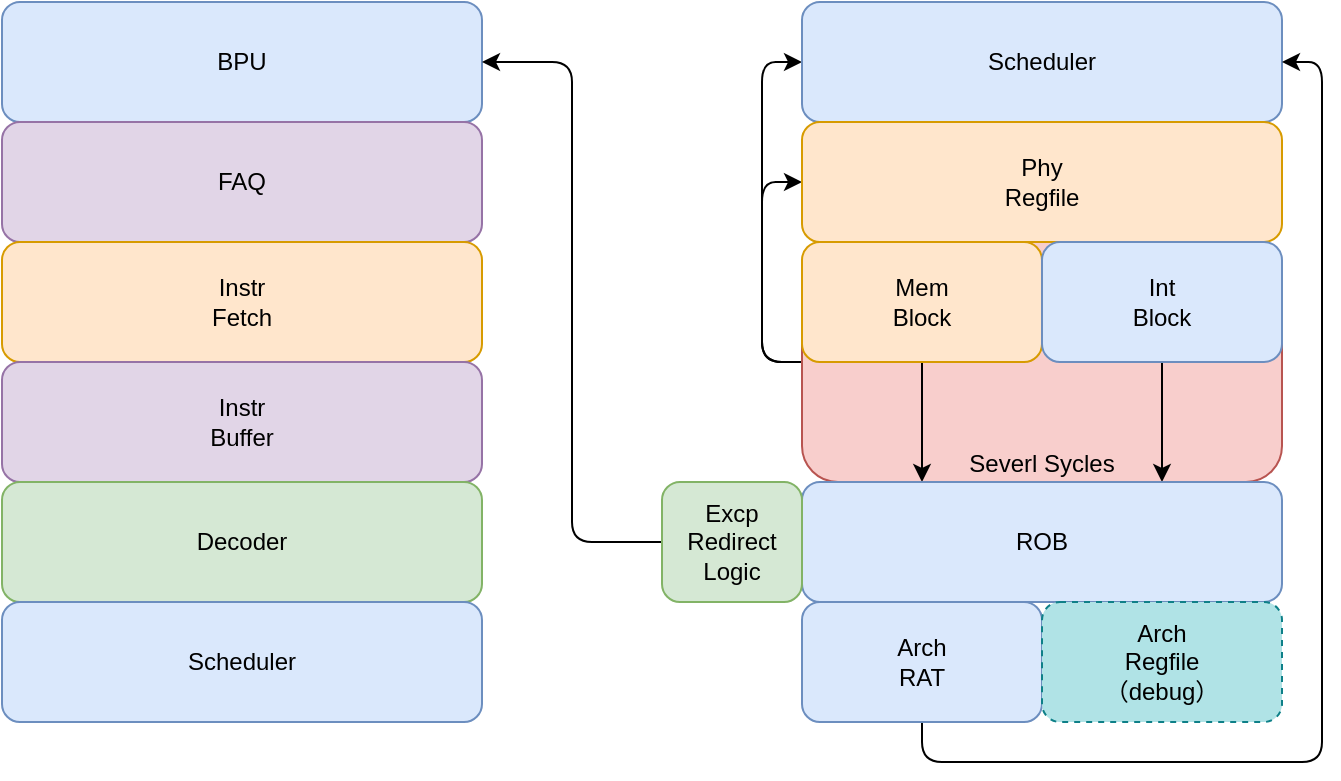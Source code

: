 <mxfile version="24.1.0" type="device">
  <diagram name="第 1 页" id="ZRXhwqYaquk9VXDUTRtr">
    <mxGraphModel dx="1562" dy="917" grid="1" gridSize="10" guides="1" tooltips="1" connect="1" arrows="1" fold="1" page="1" pageScale="1" pageWidth="827" pageHeight="1169" math="0" shadow="0">
      <root>
        <mxCell id="0" />
        <mxCell id="1" parent="0" />
        <mxCell id="areKBv3bCuQHL8IYKcO6-45" style="edgeStyle=orthogonalEdgeStyle;rounded=1;orthogonalLoop=1;jettySize=auto;html=1;exitX=0;exitY=0.5;exitDx=0;exitDy=0;entryX=0;entryY=0.5;entryDx=0;entryDy=0;" edge="1" parent="1" source="areKBv3bCuQHL8IYKcO6-33" target="areKBv3bCuQHL8IYKcO6-26">
          <mxGeometry relative="1" as="geometry" />
        </mxCell>
        <mxCell id="areKBv3bCuQHL8IYKcO6-46" style="edgeStyle=orthogonalEdgeStyle;rounded=1;orthogonalLoop=1;jettySize=auto;html=1;exitX=0;exitY=0.5;exitDx=0;exitDy=0;entryX=0;entryY=0.5;entryDx=0;entryDy=0;" edge="1" parent="1" source="areKBv3bCuQHL8IYKcO6-33" target="areKBv3bCuQHL8IYKcO6-25">
          <mxGeometry relative="1" as="geometry" />
        </mxCell>
        <mxCell id="areKBv3bCuQHL8IYKcO6-33" value="Severl Sycles" style="rounded=1;whiteSpace=wrap;html=1;fillColor=#f8cecc;strokeColor=#b85450;verticalAlign=bottom;" vertex="1" parent="1">
          <mxGeometry x="510" y="320" width="240" height="120" as="geometry" />
        </mxCell>
        <mxCell id="areKBv3bCuQHL8IYKcO6-13" value="BPU" style="rounded=1;whiteSpace=wrap;html=1;fillColor=#dae8fc;strokeColor=#6c8ebf;" vertex="1" parent="1">
          <mxGeometry x="110" y="200" width="240" height="60" as="geometry" />
        </mxCell>
        <mxCell id="areKBv3bCuQHL8IYKcO6-15" value="FAQ" style="rounded=1;whiteSpace=wrap;html=1;fillColor=#e1d5e7;strokeColor=#9673a6;" vertex="1" parent="1">
          <mxGeometry x="110" y="260" width="240" height="60" as="geometry" />
        </mxCell>
        <mxCell id="areKBv3bCuQHL8IYKcO6-17" value="Instr&lt;div&gt;Fetch&lt;/div&gt;" style="rounded=1;whiteSpace=wrap;html=1;fillColor=#ffe6cc;strokeColor=#d79b00;" vertex="1" parent="1">
          <mxGeometry x="110" y="320" width="240" height="60" as="geometry" />
        </mxCell>
        <mxCell id="areKBv3bCuQHL8IYKcO6-20" value="Instr&lt;div&gt;Buffer&lt;/div&gt;" style="rounded=1;whiteSpace=wrap;html=1;fillColor=#e1d5e7;strokeColor=#9673a6;" vertex="1" parent="1">
          <mxGeometry x="110" y="380" width="240" height="60" as="geometry" />
        </mxCell>
        <mxCell id="areKBv3bCuQHL8IYKcO6-22" value="Decoder" style="rounded=1;whiteSpace=wrap;html=1;fillColor=#d5e8d4;strokeColor=#82b366;" vertex="1" parent="1">
          <mxGeometry x="110" y="440" width="240" height="60" as="geometry" />
        </mxCell>
        <mxCell id="areKBv3bCuQHL8IYKcO6-24" value="Scheduler" style="rounded=1;whiteSpace=wrap;html=1;fillColor=#dae8fc;strokeColor=#6c8ebf;" vertex="1" parent="1">
          <mxGeometry x="110" y="500" width="240" height="60" as="geometry" />
        </mxCell>
        <mxCell id="areKBv3bCuQHL8IYKcO6-25" value="Scheduler" style="rounded=1;whiteSpace=wrap;html=1;fillColor=#dae8fc;strokeColor=#6c8ebf;" vertex="1" parent="1">
          <mxGeometry x="510" y="200" width="240" height="60" as="geometry" />
        </mxCell>
        <mxCell id="areKBv3bCuQHL8IYKcO6-26" value="&lt;div&gt;Phy&lt;/div&gt;Regfile" style="rounded=1;whiteSpace=wrap;html=1;fillColor=#ffe6cc;strokeColor=#d79b00;" vertex="1" parent="1">
          <mxGeometry x="510" y="260" width="240" height="60" as="geometry" />
        </mxCell>
        <mxCell id="areKBv3bCuQHL8IYKcO6-35" style="edgeStyle=orthogonalEdgeStyle;rounded=1;orthogonalLoop=1;jettySize=auto;html=1;exitX=0.5;exitY=1;exitDx=0;exitDy=0;entryX=0.25;entryY=0;entryDx=0;entryDy=0;" edge="1" parent="1" source="areKBv3bCuQHL8IYKcO6-29" target="areKBv3bCuQHL8IYKcO6-37">
          <mxGeometry relative="1" as="geometry">
            <mxPoint x="570" y="430" as="targetPoint" />
          </mxGeometry>
        </mxCell>
        <mxCell id="areKBv3bCuQHL8IYKcO6-29" value="Mem&lt;div&gt;Block&lt;/div&gt;" style="rounded=1;whiteSpace=wrap;html=1;fillColor=#ffe6cc;strokeColor=#d79b00;" vertex="1" parent="1">
          <mxGeometry x="510" y="320" width="120" height="60" as="geometry" />
        </mxCell>
        <mxCell id="areKBv3bCuQHL8IYKcO6-36" style="edgeStyle=orthogonalEdgeStyle;rounded=1;orthogonalLoop=1;jettySize=auto;html=1;exitX=0.5;exitY=1;exitDx=0;exitDy=0;entryX=0.75;entryY=0;entryDx=0;entryDy=0;" edge="1" parent="1" source="areKBv3bCuQHL8IYKcO6-30" target="areKBv3bCuQHL8IYKcO6-37">
          <mxGeometry relative="1" as="geometry">
            <mxPoint x="690" y="430" as="targetPoint" />
          </mxGeometry>
        </mxCell>
        <mxCell id="areKBv3bCuQHL8IYKcO6-30" value="Int&lt;div&gt;Block&lt;/div&gt;" style="rounded=1;whiteSpace=wrap;html=1;fillColor=#dae8fc;strokeColor=#6c8ebf;" vertex="1" parent="1">
          <mxGeometry x="630" y="320" width="120" height="60" as="geometry" />
        </mxCell>
        <mxCell id="areKBv3bCuQHL8IYKcO6-37" value="ROB" style="rounded=1;whiteSpace=wrap;html=1;fillColor=#dae8fc;strokeColor=#6c8ebf;" vertex="1" parent="1">
          <mxGeometry x="510" y="440" width="240" height="60" as="geometry" />
        </mxCell>
        <mxCell id="areKBv3bCuQHL8IYKcO6-44" style="edgeStyle=orthogonalEdgeStyle;rounded=1;orthogonalLoop=1;jettySize=auto;html=1;exitX=0;exitY=0.5;exitDx=0;exitDy=0;entryX=1;entryY=0.5;entryDx=0;entryDy=0;" edge="1" parent="1" source="areKBv3bCuQHL8IYKcO6-38" target="areKBv3bCuQHL8IYKcO6-13">
          <mxGeometry relative="1" as="geometry" />
        </mxCell>
        <mxCell id="areKBv3bCuQHL8IYKcO6-38" value="Excp&lt;div&gt;Redirect&lt;br&gt;&lt;div&gt;Logic&lt;/div&gt;&lt;/div&gt;" style="rounded=1;whiteSpace=wrap;html=1;fillColor=#d5e8d4;strokeColor=#82b366;" vertex="1" parent="1">
          <mxGeometry x="440" y="440" width="70" height="60" as="geometry" />
        </mxCell>
        <mxCell id="areKBv3bCuQHL8IYKcO6-47" style="edgeStyle=orthogonalEdgeStyle;rounded=1;orthogonalLoop=1;jettySize=auto;html=1;exitX=0.5;exitY=1;exitDx=0;exitDy=0;entryX=1;entryY=0.5;entryDx=0;entryDy=0;" edge="1" parent="1" source="areKBv3bCuQHL8IYKcO6-40" target="areKBv3bCuQHL8IYKcO6-25">
          <mxGeometry relative="1" as="geometry" />
        </mxCell>
        <mxCell id="areKBv3bCuQHL8IYKcO6-40" value="Arch&lt;div&gt;RAT&lt;/div&gt;" style="rounded=1;whiteSpace=wrap;html=1;fillColor=#dae8fc;strokeColor=#6c8ebf;" vertex="1" parent="1">
          <mxGeometry x="510" y="500" width="120" height="60" as="geometry" />
        </mxCell>
        <mxCell id="areKBv3bCuQHL8IYKcO6-41" value="Arch&lt;div&gt;Regfile&lt;/div&gt;&lt;div&gt;（debug）&lt;/div&gt;" style="rounded=1;whiteSpace=wrap;html=1;fillColor=#b0e3e6;strokeColor=#0e8088;dashed=1;" vertex="1" parent="1">
          <mxGeometry x="630" y="500" width="120" height="60" as="geometry" />
        </mxCell>
      </root>
    </mxGraphModel>
  </diagram>
</mxfile>

